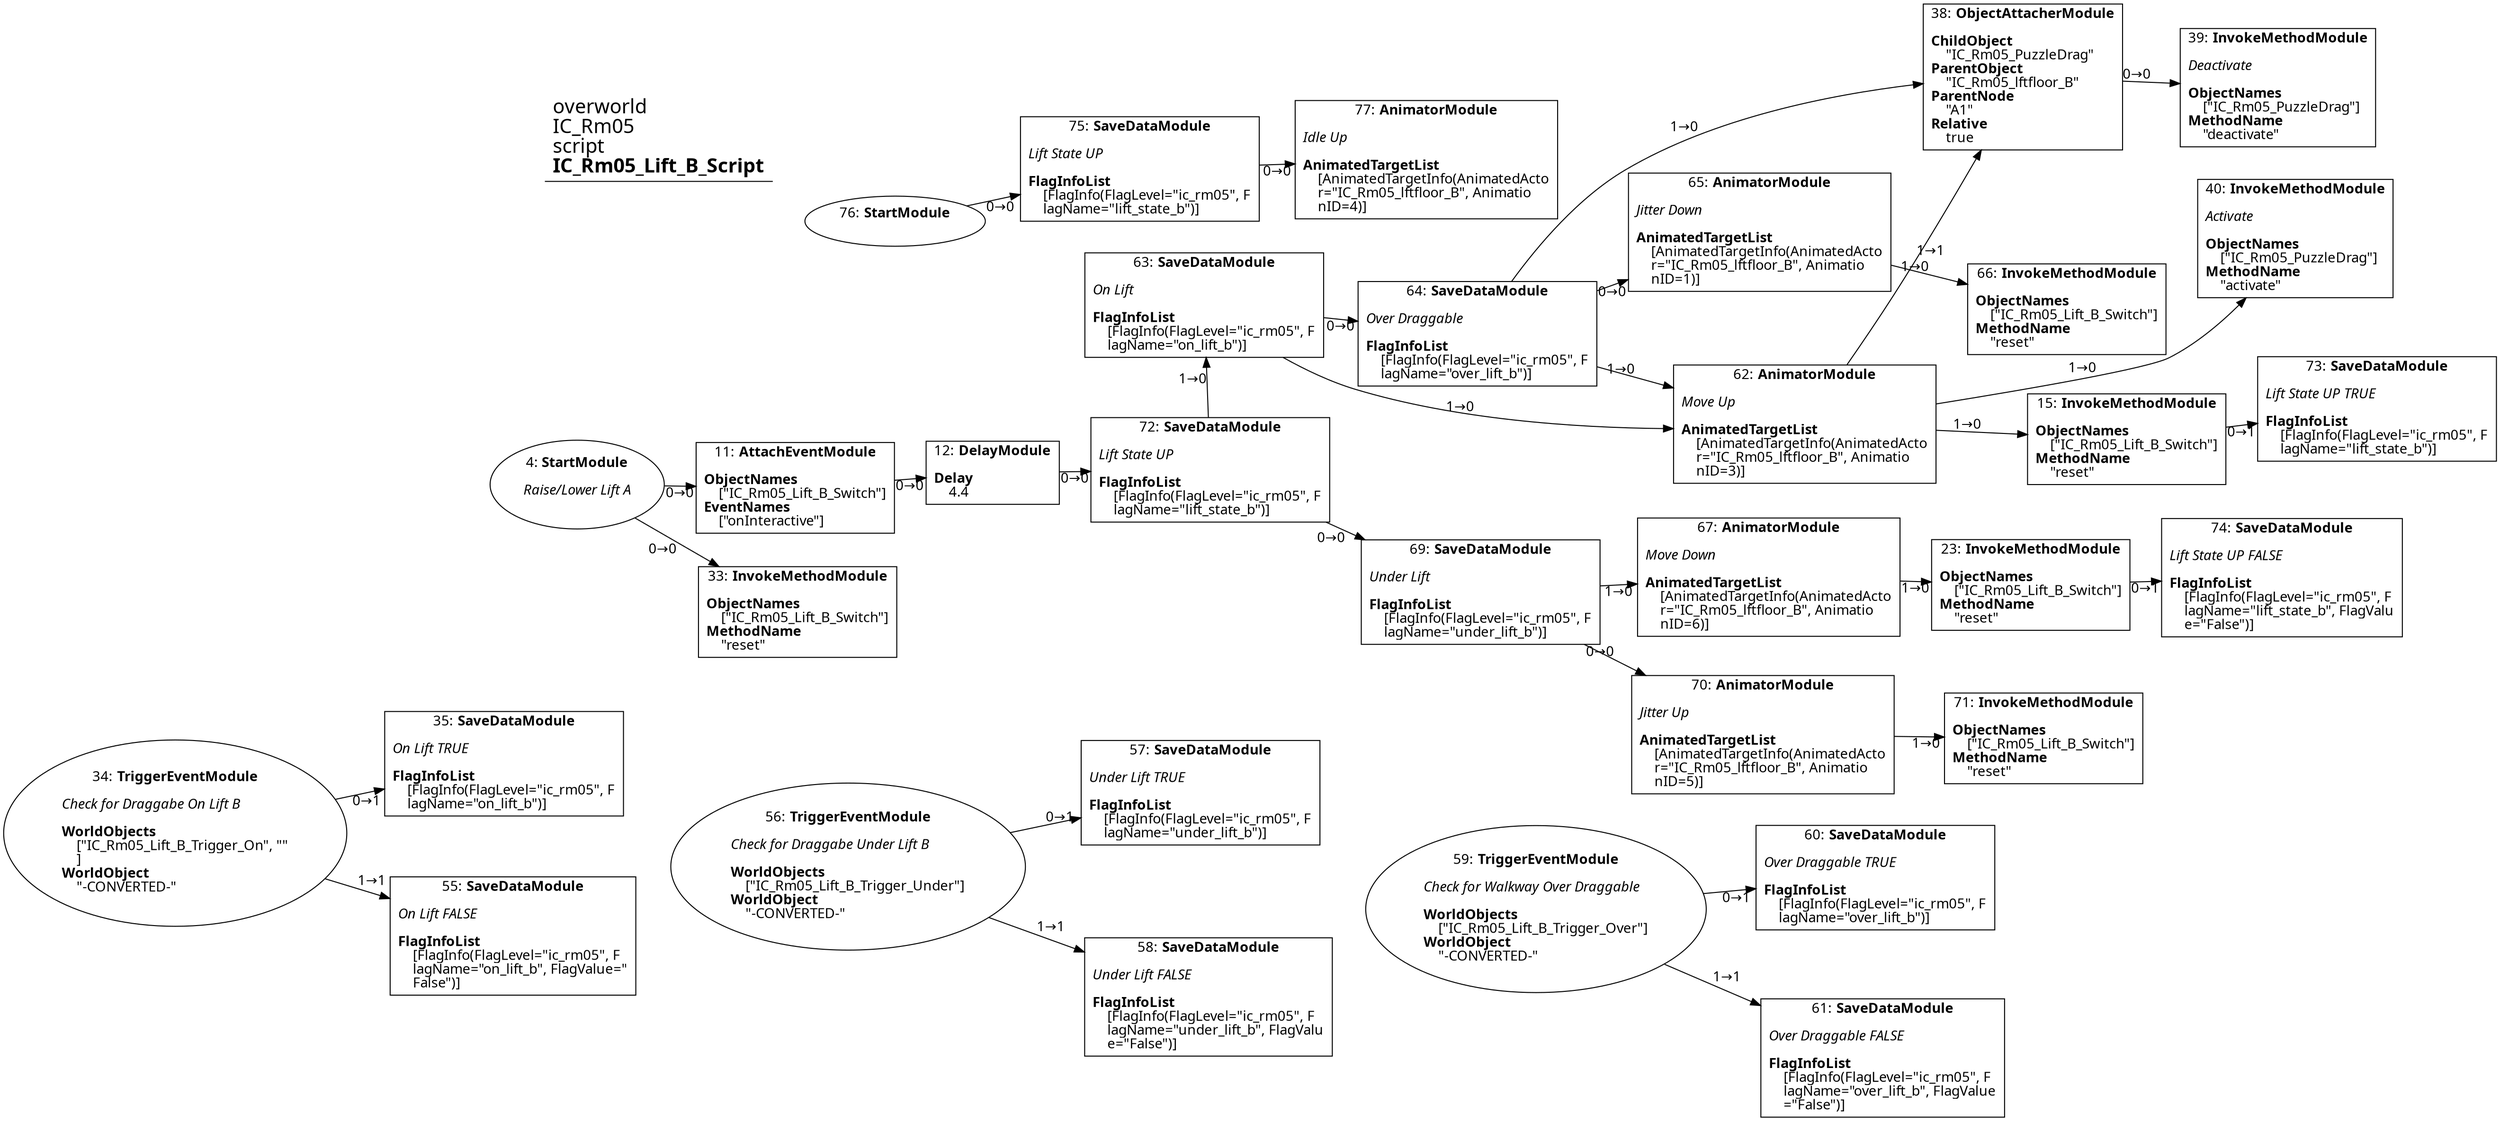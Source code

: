 digraph {
    layout = fdp;
    overlap = prism;
    sep = "+16";
    splines = spline;

    node [ shape = box ];

    graph [ fontname = "Segoe UI" ];
    node [ fontname = "Segoe UI" ];
    edge [ fontname = "Segoe UI" ];

    4 [ label = <4: <b>StartModule</b><br/><br/><i>Raise/Lower Lift A<br align="left"/></i><br align="left"/>> ];
    4 [ shape = oval ]
    4 [ pos = "0.11100001,-0.201!" ];
    4 -> 11 [ label = "0→0" ];
    4 -> 33 [ label = "0→0" ];

    11 [ label = <11: <b>AttachEventModule</b><br/><br/><b>ObjectNames</b><br align="left"/>    [&quot;IC_Rm05_Lift_B_Switch&quot;]<br align="left"/><b>EventNames</b><br align="left"/>    [&quot;onInteractive&quot;]<br align="left"/>> ];
    11 [ pos = "0.312,-0.201!" ];
    11 -> 12 [ label = "0→0" ];

    12 [ label = <12: <b>DelayModule</b><br/><br/><b>Delay</b><br align="left"/>    4.4<br align="left"/>> ];
    12 [ pos = "0.55600005,-0.201!" ];
    12 -> 72 [ label = "0→0" ];

    15 [ label = <15: <b>InvokeMethodModule</b><br/><br/><b>ObjectNames</b><br align="left"/>    [&quot;IC_Rm05_Lift_B_Switch&quot;]<br align="left"/><b>MethodName</b><br align="left"/>    &quot;reset&quot;<br align="left"/>> ];
    15 [ pos = "1.8610001,-0.07!" ];
    15 -> 73 [ label = "0→1" ];

    23 [ label = <23: <b>InvokeMethodModule</b><br/><br/><b>ObjectNames</b><br align="left"/>    [&quot;IC_Rm05_Lift_B_Switch&quot;]<br align="left"/><b>MethodName</b><br align="left"/>    &quot;reset&quot;<br align="left"/>> ];
    23 [ pos = "1.5660001,-0.358!" ];
    23 -> 74 [ label = "0→1" ];

    33 [ label = <33: <b>InvokeMethodModule</b><br/><br/><b>ObjectNames</b><br align="left"/>    [&quot;IC_Rm05_Lift_B_Switch&quot;]<br align="left"/><b>MethodName</b><br align="left"/>    &quot;reset&quot;<br align="left"/>> ];
    33 [ pos = "0.312,-0.36800003!" ];

    34 [ label = <34: <b>TriggerEventModule</b><br/><br/><i>Check for Draggabe On Lift B<br align="left"/></i><br align="left"/><b>WorldObjects</b><br align="left"/>    [&quot;IC_Rm05_Lift_B_Trigger_On&quot;, &quot;&quot;<br align="left"/>    ]<br align="left"/><b>WorldObject</b><br align="left"/>    &quot;-CONVERTED-&quot;<br align="left"/>> ];
    34 [ shape = oval ]
    34 [ pos = "0.089,-0.80600005!" ];
    34 -> 35 [ label = "0→1" ];
    34 -> 55 [ label = "1→1" ];

    35 [ label = <35: <b>SaveDataModule</b><br/><br/><i>On Lift TRUE<br align="left"/></i><br align="left"/><b>FlagInfoList</b><br align="left"/>    [FlagInfo(FlagLevel=&quot;ic_rm05&quot;, F<br align="left"/>    lagName=&quot;on_lift_b&quot;)]<br align="left"/>> ];
    35 [ pos = "0.37,-0.73!" ];

    38 [ label = <38: <b>ObjectAttacherModule</b><br/><br/><b>ChildObject</b><br align="left"/>    &quot;IC_Rm05_PuzzleDrag&quot;<br align="left"/><b>ParentObject</b><br align="left"/>    &quot;IC_Rm05_lftfloor_B&quot;<br align="left"/><b>ParentNode</b><br align="left"/>    &quot;A1&quot;<br align="left"/><b>Relative</b><br align="left"/>    true<br align="left"/>> ];
    38 [ pos = "1.8600001,0.34100002!" ];
    38 -> 39 [ label = "0→0" ];

    39 [ label = <39: <b>InvokeMethodModule</b><br/><br/><i>Deactivate<br align="left"/></i><br align="left"/><b>ObjectNames</b><br align="left"/>    [&quot;IC_Rm05_PuzzleDrag&quot;]<br align="left"/><b>MethodName</b><br align="left"/>    &quot;deactivate&quot;<br align="left"/>> ];
    39 [ pos = "2.095,0.34100002!" ];

    40 [ label = <40: <b>InvokeMethodModule</b><br/><br/><i>Activate<br align="left"/></i><br align="left"/><b>ObjectNames</b><br align="left"/>    [&quot;IC_Rm05_PuzzleDrag&quot;]<br align="left"/><b>MethodName</b><br align="left"/>    &quot;activate&quot;<br align="left"/>> ];
    40 [ pos = "2.094,0.18100001!" ];

    55 [ label = <55: <b>SaveDataModule</b><br/><br/><i>On Lift FALSE<br align="left"/></i><br align="left"/><b>FlagInfoList</b><br align="left"/>    [FlagInfo(FlagLevel=&quot;ic_rm05&quot;, F<br align="left"/>    lagName=&quot;on_lift_b&quot;, FlagValue=&quot;<br align="left"/>    False&quot;)]<br align="left"/>> ];
    55 [ pos = "0.372,-0.89500004!" ];

    56 [ label = <56: <b>TriggerEventModule</b><br/><br/><i>Check for Draggabe Under Lift B<br align="left"/></i><br align="left"/><b>WorldObjects</b><br align="left"/>    [&quot;IC_Rm05_Lift_B_Trigger_Under&quot;]<br align="left"/><b>WorldObject</b><br align="left"/>    &quot;-CONVERTED-&quot;<br align="left"/>> ];
    56 [ shape = oval ]
    56 [ pos = "0.61,-0.81700003!" ];
    56 -> 57 [ label = "0→1" ];
    56 -> 58 [ label = "1→1" ];

    57 [ label = <57: <b>SaveDataModule</b><br/><br/><i>Under Lift TRUE<br align="left"/></i><br align="left"/><b>FlagInfoList</b><br align="left"/>    [FlagInfo(FlagLevel=&quot;ic_rm05&quot;, F<br align="left"/>    lagName=&quot;under_lift_b&quot;)]<br align="left"/>> ];
    57 [ pos = "0.89100003,-0.74100006!" ];

    58 [ label = <58: <b>SaveDataModule</b><br/><br/><i>Under Lift FALSE<br align="left"/></i><br align="left"/><b>FlagInfoList</b><br align="left"/>    [FlagInfo(FlagLevel=&quot;ic_rm05&quot;, F<br align="left"/>    lagName=&quot;under_lift_b&quot;, FlagValu<br align="left"/>    e=&quot;False&quot;)]<br align="left"/>> ];
    58 [ pos = "0.89300007,-0.906!" ];

    59 [ label = <59: <b>TriggerEventModule</b><br/><br/><i>Check for Walkway Over Draggable<br align="left"/></i><br align="left"/><b>WorldObjects</b><br align="left"/>    [&quot;IC_Rm05_Lift_B_Trigger_Over&quot;]<br align="left"/><b>WorldObject</b><br align="left"/>    &quot;-CONVERTED-&quot;<br align="left"/>> ];
    59 [ shape = oval ]
    59 [ pos = "1.1060001,-0.81700003!" ];
    59 -> 60 [ label = "0→1" ];
    59 -> 61 [ label = "1→1" ];

    60 [ label = <60: <b>SaveDataModule</b><br/><br/><i>Over Draggable TRUE<br align="left"/></i><br align="left"/><b>FlagInfoList</b><br align="left"/>    [FlagInfo(FlagLevel=&quot;ic_rm05&quot;, F<br align="left"/>    lagName=&quot;over_lift_b&quot;)]<br align="left"/>> ];
    60 [ pos = "1.3870001,-0.74100006!" ];

    61 [ label = <61: <b>SaveDataModule</b><br/><br/><i>Over Draggable FALSE<br align="left"/></i><br align="left"/><b>FlagInfoList</b><br align="left"/>    [FlagInfo(FlagLevel=&quot;ic_rm05&quot;, F<br align="left"/>    lagName=&quot;over_lift_b&quot;, FlagValue<br align="left"/>    =&quot;False&quot;)]<br align="left"/>> ];
    61 [ pos = "1.389,-0.906!" ];

    62 [ label = <62: <b>AnimatorModule</b><br/><br/><i>Move Up<br align="left"/></i><br align="left"/><b>AnimatedTargetList</b><br align="left"/>    [AnimatedTargetInfo(AnimatedActo<br align="left"/>    r=&quot;IC_Rm05_lftfloor_B&quot;, Animatio<br align="left"/>    nID=3)]<br align="left"/>> ];
    62 [ pos = "1.6290001,-0.047000002!" ];
    62 -> 15 [ label = "1→0" ];
    62 -> 38 [ label = "1→1" ];
    62 -> 40 [ label = "1→0" ];

    63 [ label = <63: <b>SaveDataModule</b><br/><br/><i>On Lift<br align="left"/></i><br align="left"/><b>FlagInfoList</b><br align="left"/>    [FlagInfo(FlagLevel=&quot;ic_rm05&quot;, F<br align="left"/>    lagName=&quot;on_lift_b&quot;)]<br align="left"/>> ];
    63 [ pos = "1.0550001,-0.024!" ];
    63 -> 62 [ label = "1→0" ];
    63 -> 64 [ label = "0→0" ];

    64 [ label = <64: <b>SaveDataModule</b><br/><br/><i>Over Draggable<br align="left"/></i><br align="left"/><b>FlagInfoList</b><br align="left"/>    [FlagInfo(FlagLevel=&quot;ic_rm05&quot;, F<br align="left"/>    lagName=&quot;over_lift_b&quot;)]<br align="left"/>> ];
    64 [ pos = "1.3080001,-0.024!" ];
    64 -> 62 [ label = "1→0" ];
    64 -> 65 [ label = "0→0" ];
    64 -> 38 [ label = "1→0" ];

    65 [ label = <65: <b>AnimatorModule</b><br/><br/><i>Jitter Down<br align="left"/></i><br align="left"/><b>AnimatedTargetList</b><br align="left"/>    [AnimatedTargetInfo(AnimatedActo<br align="left"/>    r=&quot;IC_Rm05_lftfloor_B&quot;, Animatio<br align="left"/>    nID=1)]<br align="left"/>> ];
    65 [ pos = "1.626,0.091000006!" ];
    65 -> 66 [ label = "1→0" ];

    66 [ label = <66: <b>InvokeMethodModule</b><br/><br/><b>ObjectNames</b><br align="left"/>    [&quot;IC_Rm05_Lift_B_Switch&quot;]<br align="left"/><b>MethodName</b><br align="left"/>    &quot;reset&quot;<br align="left"/>> ];
    66 [ pos = "1.8600001,0.068!" ];

    67 [ label = <67: <b>AnimatorModule</b><br/><br/><i>Move Down<br align="left"/></i><br align="left"/><b>AnimatedTargetList</b><br align="left"/>    [AnimatedTargetInfo(AnimatedActo<br align="left"/>    r=&quot;IC_Rm05_lftfloor_B&quot;, Animatio<br align="left"/>    nID=6)]<br align="left"/>> ];
    67 [ pos = "1.3390001,-0.335!" ];
    67 -> 23 [ label = "1→0" ];

    69 [ label = <69: <b>SaveDataModule</b><br/><br/><i>Under Lift<br align="left"/></i><br align="left"/><b>FlagInfoList</b><br align="left"/>    [FlagInfo(FlagLevel=&quot;ic_rm05&quot;, F<br align="left"/>    lagName=&quot;under_lift_b&quot;)]<br align="left"/>> ];
    69 [ pos = "1.0600001,-0.312!" ];
    69 -> 67 [ label = "1→0" ];
    69 -> 70 [ label = "0→0" ];

    70 [ label = <70: <b>AnimatorModule</b><br/><br/><i>Jitter Up<br align="left"/></i><br align="left"/><b>AnimatedTargetList</b><br align="left"/>    [AnimatedTargetInfo(AnimatedActo<br align="left"/>    r=&quot;IC_Rm05_lftfloor_B&quot;, Animatio<br align="left"/>    nID=5)]<br align="left"/>> ];
    70 [ pos = "1.342,-0.549!" ];
    70 -> 71 [ label = "1→0" ];

    71 [ label = <71: <b>InvokeMethodModule</b><br/><br/><b>ObjectNames</b><br align="left"/>    [&quot;IC_Rm05_Lift_B_Switch&quot;]<br align="left"/><b>MethodName</b><br align="left"/>    &quot;reset&quot;<br align="left"/>> ];
    71 [ pos = "1.5630001,-0.572!" ];

    72 [ label = <72: <b>SaveDataModule</b><br/><br/><i>Lift State UP<br align="left"/></i><br align="left"/><b>FlagInfoList</b><br align="left"/>    [FlagInfo(FlagLevel=&quot;ic_rm05&quot;, F<br align="left"/>    lagName=&quot;lift_state_b&quot;)]<br align="left"/>> ];
    72 [ pos = "0.721,-0.201!" ];
    72 -> 63 [ label = "1→0" ];
    72 -> 69 [ label = "0→0" ];

    73 [ label = <73: <b>SaveDataModule</b><br/><br/><i>Lift State UP TRUE<br align="left"/></i><br align="left"/><b>FlagInfoList</b><br align="left"/>    [FlagInfo(FlagLevel=&quot;ic_rm05&quot;, F<br align="left"/>    lagName=&quot;lift_state_b&quot;)]<br align="left"/>> ];
    73 [ pos = "2.095,-0.047000002!" ];

    74 [ label = <74: <b>SaveDataModule</b><br/><br/><i>Lift State UP FALSE<br align="left"/></i><br align="left"/><b>FlagInfoList</b><br align="left"/>    [FlagInfo(FlagLevel=&quot;ic_rm05&quot;, F<br align="left"/>    lagName=&quot;lift_state_b&quot;, FlagValu<br align="left"/>    e=&quot;False&quot;)]<br align="left"/>> ];
    74 [ pos = "1.7760001,-0.335!" ];

    75 [ label = <75: <b>SaveDataModule</b><br/><br/><i>Lift State UP<br align="left"/></i><br align="left"/><b>FlagInfoList</b><br align="left"/>    [FlagInfo(FlagLevel=&quot;ic_rm05&quot;, F<br align="left"/>    lagName=&quot;lift_state_b&quot;)]<br align="left"/>> ];
    75 [ pos = "0.683,0.27600002!" ];
    75 -> 77 [ label = "0→0" ];

    76 [ label = <76: <b>StartModule</b><br/><br/>> ];
    76 [ shape = oval ]
    76 [ pos = "0.44000003,0.27600002!" ];
    76 -> 75 [ label = "0→0" ];

    77 [ label = <77: <b>AnimatorModule</b><br/><br/><i>Idle Up<br align="left"/></i><br align="left"/><b>AnimatedTargetList</b><br align="left"/>    [AnimatedTargetInfo(AnimatedActo<br align="left"/>    r=&quot;IC_Rm05_lftfloor_B&quot;, Animatio<br align="left"/>    nID=4)]<br align="left"/>> ];
    77 [ pos = "0.93500006,0.27600002!" ];

    title [ pos = "0.08800001,0.342!" ];
    title [ shape = underline ];
    title [ label = <<font point-size="20">overworld<br align="left"/>IC_Rm05<br align="left"/>script<br align="left"/><b>IC_Rm05_Lift_B_Script</b><br align="left"/></font>> ];
}
